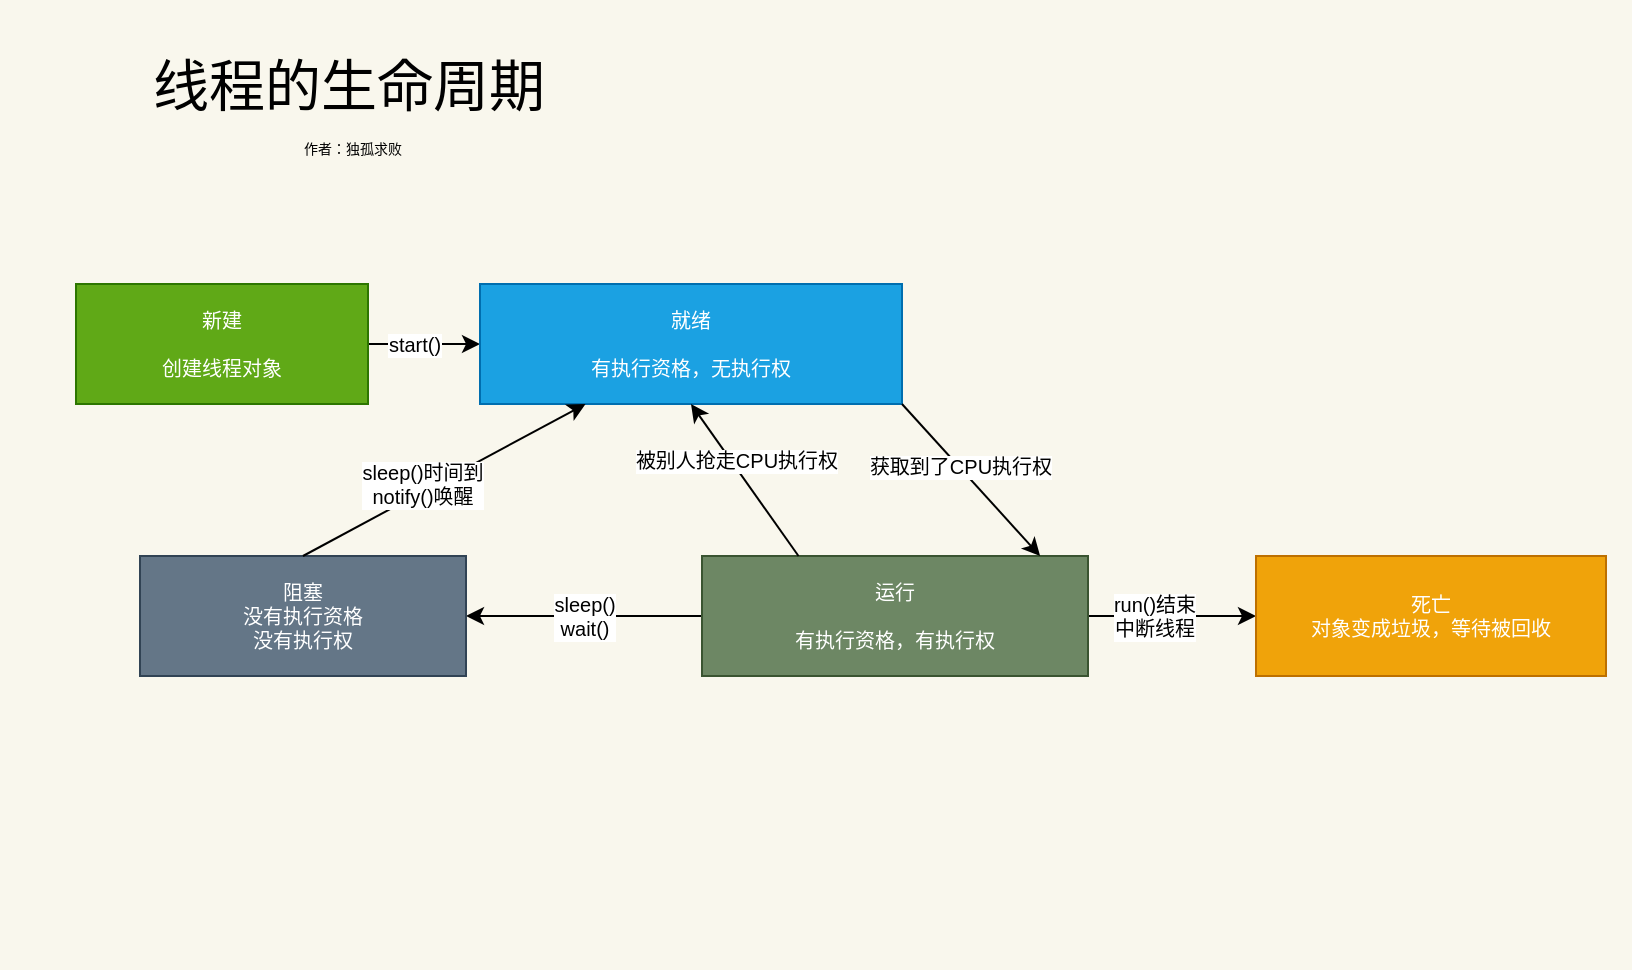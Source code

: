 <mxfile version="12.7.9" type="github">
  <diagram id="YGDEjbzQZ8Zx6u0i9YZl" name="Page-1">
    <mxGraphModel dx="946" dy="561" grid="0" gridSize="10" guides="1" tooltips="1" connect="1" arrows="1" fold="1" page="1" pageScale="1" pageWidth="850" pageHeight="1100" math="0" shadow="0">
      <root>
        <mxCell id="0" />
        <mxCell id="1" parent="0" />
        <mxCell id="otFplON7Si6uef0mkL3L-20" value="" style="rounded=0;whiteSpace=wrap;html=1;fontSize=28;fillColor=#f9f7ed;strokeColor=none;" vertex="1" parent="1">
          <mxGeometry x="19" y="20" width="816" height="485" as="geometry" />
        </mxCell>
        <mxCell id="otFplON7Si6uef0mkL3L-3" style="edgeStyle=orthogonalEdgeStyle;rounded=0;orthogonalLoop=1;jettySize=auto;html=1;entryX=0;entryY=0.5;entryDx=0;entryDy=0;fontSize=10;" edge="1" parent="1" source="otFplON7Si6uef0mkL3L-1" target="otFplON7Si6uef0mkL3L-2">
          <mxGeometry relative="1" as="geometry" />
        </mxCell>
        <mxCell id="otFplON7Si6uef0mkL3L-4" value="start()" style="text;html=1;align=center;verticalAlign=middle;resizable=0;points=[];labelBackgroundColor=#ffffff;fontSize=10;" vertex="1" connectable="0" parent="otFplON7Si6uef0mkL3L-3">
          <mxGeometry x="-0.185" relative="1" as="geometry">
            <mxPoint as="offset" />
          </mxGeometry>
        </mxCell>
        <mxCell id="otFplON7Si6uef0mkL3L-1" value="新建&lt;br style=&quot;font-size: 10px;&quot;&gt;&lt;br style=&quot;font-size: 10px;&quot;&gt;创建线程对象" style="rounded=0;whiteSpace=wrap;html=1;fontSize=10;fillColor=#60a917;strokeColor=#2D7600;fontColor=#ffffff;" vertex="1" parent="1">
          <mxGeometry x="57" y="162" width="146" height="60" as="geometry" />
        </mxCell>
        <mxCell id="otFplON7Si6uef0mkL3L-2" value="就绪&lt;br style=&quot;font-size: 10px;&quot;&gt;&lt;br style=&quot;font-size: 10px;&quot;&gt;有执行资格，无执行权&lt;br style=&quot;font-size: 10px;&quot;&gt;" style="rounded=0;whiteSpace=wrap;html=1;fontSize=10;fillColor=#1ba1e2;strokeColor=#006EAF;fontColor=#ffffff;" vertex="1" parent="1">
          <mxGeometry x="259" y="162" width="211" height="60" as="geometry" />
        </mxCell>
        <mxCell id="otFplON7Si6uef0mkL3L-11" value="run()结束&lt;br style=&quot;font-size: 10px;&quot;&gt;中断线程" style="edgeStyle=orthogonalEdgeStyle;rounded=0;orthogonalLoop=1;jettySize=auto;html=1;fontSize=10;" edge="1" parent="1" source="otFplON7Si6uef0mkL3L-5" target="otFplON7Si6uef0mkL3L-9">
          <mxGeometry x="-0.212" relative="1" as="geometry">
            <mxPoint as="offset" />
          </mxGeometry>
        </mxCell>
        <mxCell id="otFplON7Si6uef0mkL3L-13" value="sleep()&lt;br style=&quot;font-size: 10px;&quot;&gt;wait()" style="edgeStyle=orthogonalEdgeStyle;rounded=0;orthogonalLoop=1;jettySize=auto;html=1;entryX=1;entryY=0.5;entryDx=0;entryDy=0;fontSize=10;" edge="1" parent="1" source="otFplON7Si6uef0mkL3L-5" target="otFplON7Si6uef0mkL3L-12">
          <mxGeometry relative="1" as="geometry" />
        </mxCell>
        <mxCell id="otFplON7Si6uef0mkL3L-5" value="运行&lt;br style=&quot;font-size: 10px;&quot;&gt;&lt;br style=&quot;font-size: 10px;&quot;&gt;有执行资格，有执行权" style="rounded=0;whiteSpace=wrap;html=1;fontSize=10;fillColor=#6d8764;strokeColor=#3A5431;fontColor=#ffffff;" vertex="1" parent="1">
          <mxGeometry x="370" y="298" width="193" height="60" as="geometry" />
        </mxCell>
        <mxCell id="otFplON7Si6uef0mkL3L-8" value="" style="endArrow=classic;html=1;exitX=1;exitY=1;exitDx=0;exitDy=0;entryX=0.876;entryY=0;entryDx=0;entryDy=0;entryPerimeter=0;fontSize=10;" edge="1" parent="1" source="otFplON7Si6uef0mkL3L-2" target="otFplON7Si6uef0mkL3L-5">
          <mxGeometry width="50" height="50" relative="1" as="geometry">
            <mxPoint x="399" y="474" as="sourcePoint" />
            <mxPoint x="449" y="424" as="targetPoint" />
          </mxGeometry>
        </mxCell>
        <mxCell id="otFplON7Si6uef0mkL3L-10" value="获取到了CPU执行权" style="text;html=1;align=center;verticalAlign=middle;resizable=0;points=[];labelBackgroundColor=#ffffff;fontSize=10;" vertex="1" connectable="0" parent="otFplON7Si6uef0mkL3L-8">
          <mxGeometry x="-0.178" y="1" relative="1" as="geometry">
            <mxPoint as="offset" />
          </mxGeometry>
        </mxCell>
        <mxCell id="otFplON7Si6uef0mkL3L-9" value="死亡&lt;br style=&quot;font-size: 10px;&quot;&gt;对象变成垃圾，等待被回收" style="rounded=0;whiteSpace=wrap;html=1;fontSize=10;fillColor=#f0a30a;strokeColor=#BD7000;fontColor=#ffffff;" vertex="1" parent="1">
          <mxGeometry x="647" y="298" width="175" height="60" as="geometry" />
        </mxCell>
        <mxCell id="otFplON7Si6uef0mkL3L-12" value="阻塞&lt;br style=&quot;font-size: 10px;&quot;&gt;没有执行资格&lt;br style=&quot;font-size: 10px;&quot;&gt;没有执行权" style="rounded=0;whiteSpace=wrap;html=1;fontSize=10;fillColor=#647687;strokeColor=#314354;fontColor=#ffffff;" vertex="1" parent="1">
          <mxGeometry x="89" y="298" width="163" height="60" as="geometry" />
        </mxCell>
        <mxCell id="otFplON7Si6uef0mkL3L-15" value="" style="endArrow=classic;html=1;exitX=0.5;exitY=0;exitDx=0;exitDy=0;entryX=0.25;entryY=1;entryDx=0;entryDy=0;fontSize=10;" edge="1" parent="1" source="otFplON7Si6uef0mkL3L-12" target="otFplON7Si6uef0mkL3L-2">
          <mxGeometry width="50" height="50" relative="1" as="geometry">
            <mxPoint x="399" y="478" as="sourcePoint" />
            <mxPoint x="449" y="428" as="targetPoint" />
          </mxGeometry>
        </mxCell>
        <mxCell id="otFplON7Si6uef0mkL3L-16" value="sleep()时间到&lt;br style=&quot;font-size: 10px;&quot;&gt;notify()唤醒" style="text;html=1;align=center;verticalAlign=middle;resizable=0;points=[];labelBackgroundColor=#ffffff;fontSize=10;" vertex="1" connectable="0" parent="otFplON7Si6uef0mkL3L-15">
          <mxGeometry x="-0.136" y="4" relative="1" as="geometry">
            <mxPoint as="offset" />
          </mxGeometry>
        </mxCell>
        <mxCell id="otFplON7Si6uef0mkL3L-17" value="线程的生命周期" style="text;html=1;strokeColor=none;fillColor=none;align=center;verticalAlign=middle;whiteSpace=wrap;rounded=0;fontSize=28;" vertex="1" parent="1">
          <mxGeometry x="57" y="41" width="273" height="44" as="geometry" />
        </mxCell>
        <mxCell id="otFplON7Si6uef0mkL3L-18" value="" style="endArrow=classic;html=1;entryX=0.5;entryY=1;entryDx=0;entryDy=0;exitX=0.25;exitY=0;exitDx=0;exitDy=0;fontSize=10;" edge="1" parent="1" source="otFplON7Si6uef0mkL3L-5" target="otFplON7Si6uef0mkL3L-2">
          <mxGeometry width="50" height="50" relative="1" as="geometry">
            <mxPoint x="399" y="264" as="sourcePoint" />
            <mxPoint x="449" y="214" as="targetPoint" />
          </mxGeometry>
        </mxCell>
        <mxCell id="otFplON7Si6uef0mkL3L-19" value="被别人抢走CPU执行权" style="text;html=1;align=center;verticalAlign=middle;resizable=0;points=[];labelBackgroundColor=#ffffff;fontSize=10;" vertex="1" connectable="0" parent="otFplON7Si6uef0mkL3L-18">
          <mxGeometry x="0.24" y="-3" relative="1" as="geometry">
            <mxPoint x="-1" as="offset" />
          </mxGeometry>
        </mxCell>
        <mxCell id="otFplON7Si6uef0mkL3L-21" value="作者：独孤求败" style="text;html=1;strokeColor=none;fillColor=none;align=center;verticalAlign=middle;whiteSpace=wrap;rounded=0;fontSize=7;" vertex="1" parent="1">
          <mxGeometry x="150.5" y="85" width="88.5" height="20" as="geometry" />
        </mxCell>
      </root>
    </mxGraphModel>
  </diagram>
</mxfile>
